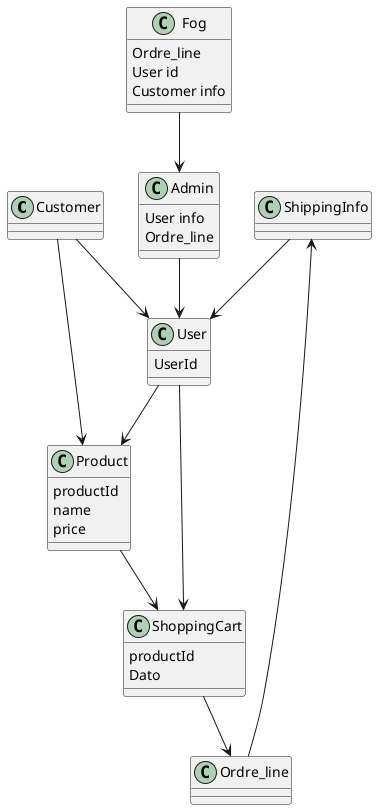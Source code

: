 @startuml
'https://plantuml.com/class-diagram
class Customer
class User
class Admin
class Fog
class Product
class Ordre_line
class ShoppingCart
class ShippingInfo

Customer --> User
Customer --> Product
User --> Product
Fog --> Admin
Admin --> User
Product --> ShoppingCart
User --> ShoppingCart
ShoppingCart --> Ordre_line
ShippingInfo <-- Ordre_line
ShippingInfo --> User

Fog : Ordre_line
Fog : User id
Fog : Customer info

Admin : User info
Admin : Ordre_line

User : UserId


Product : productId
Product : name
Product : price


ShoppingCart : productId
ShoppingCart : Dato

@enduml